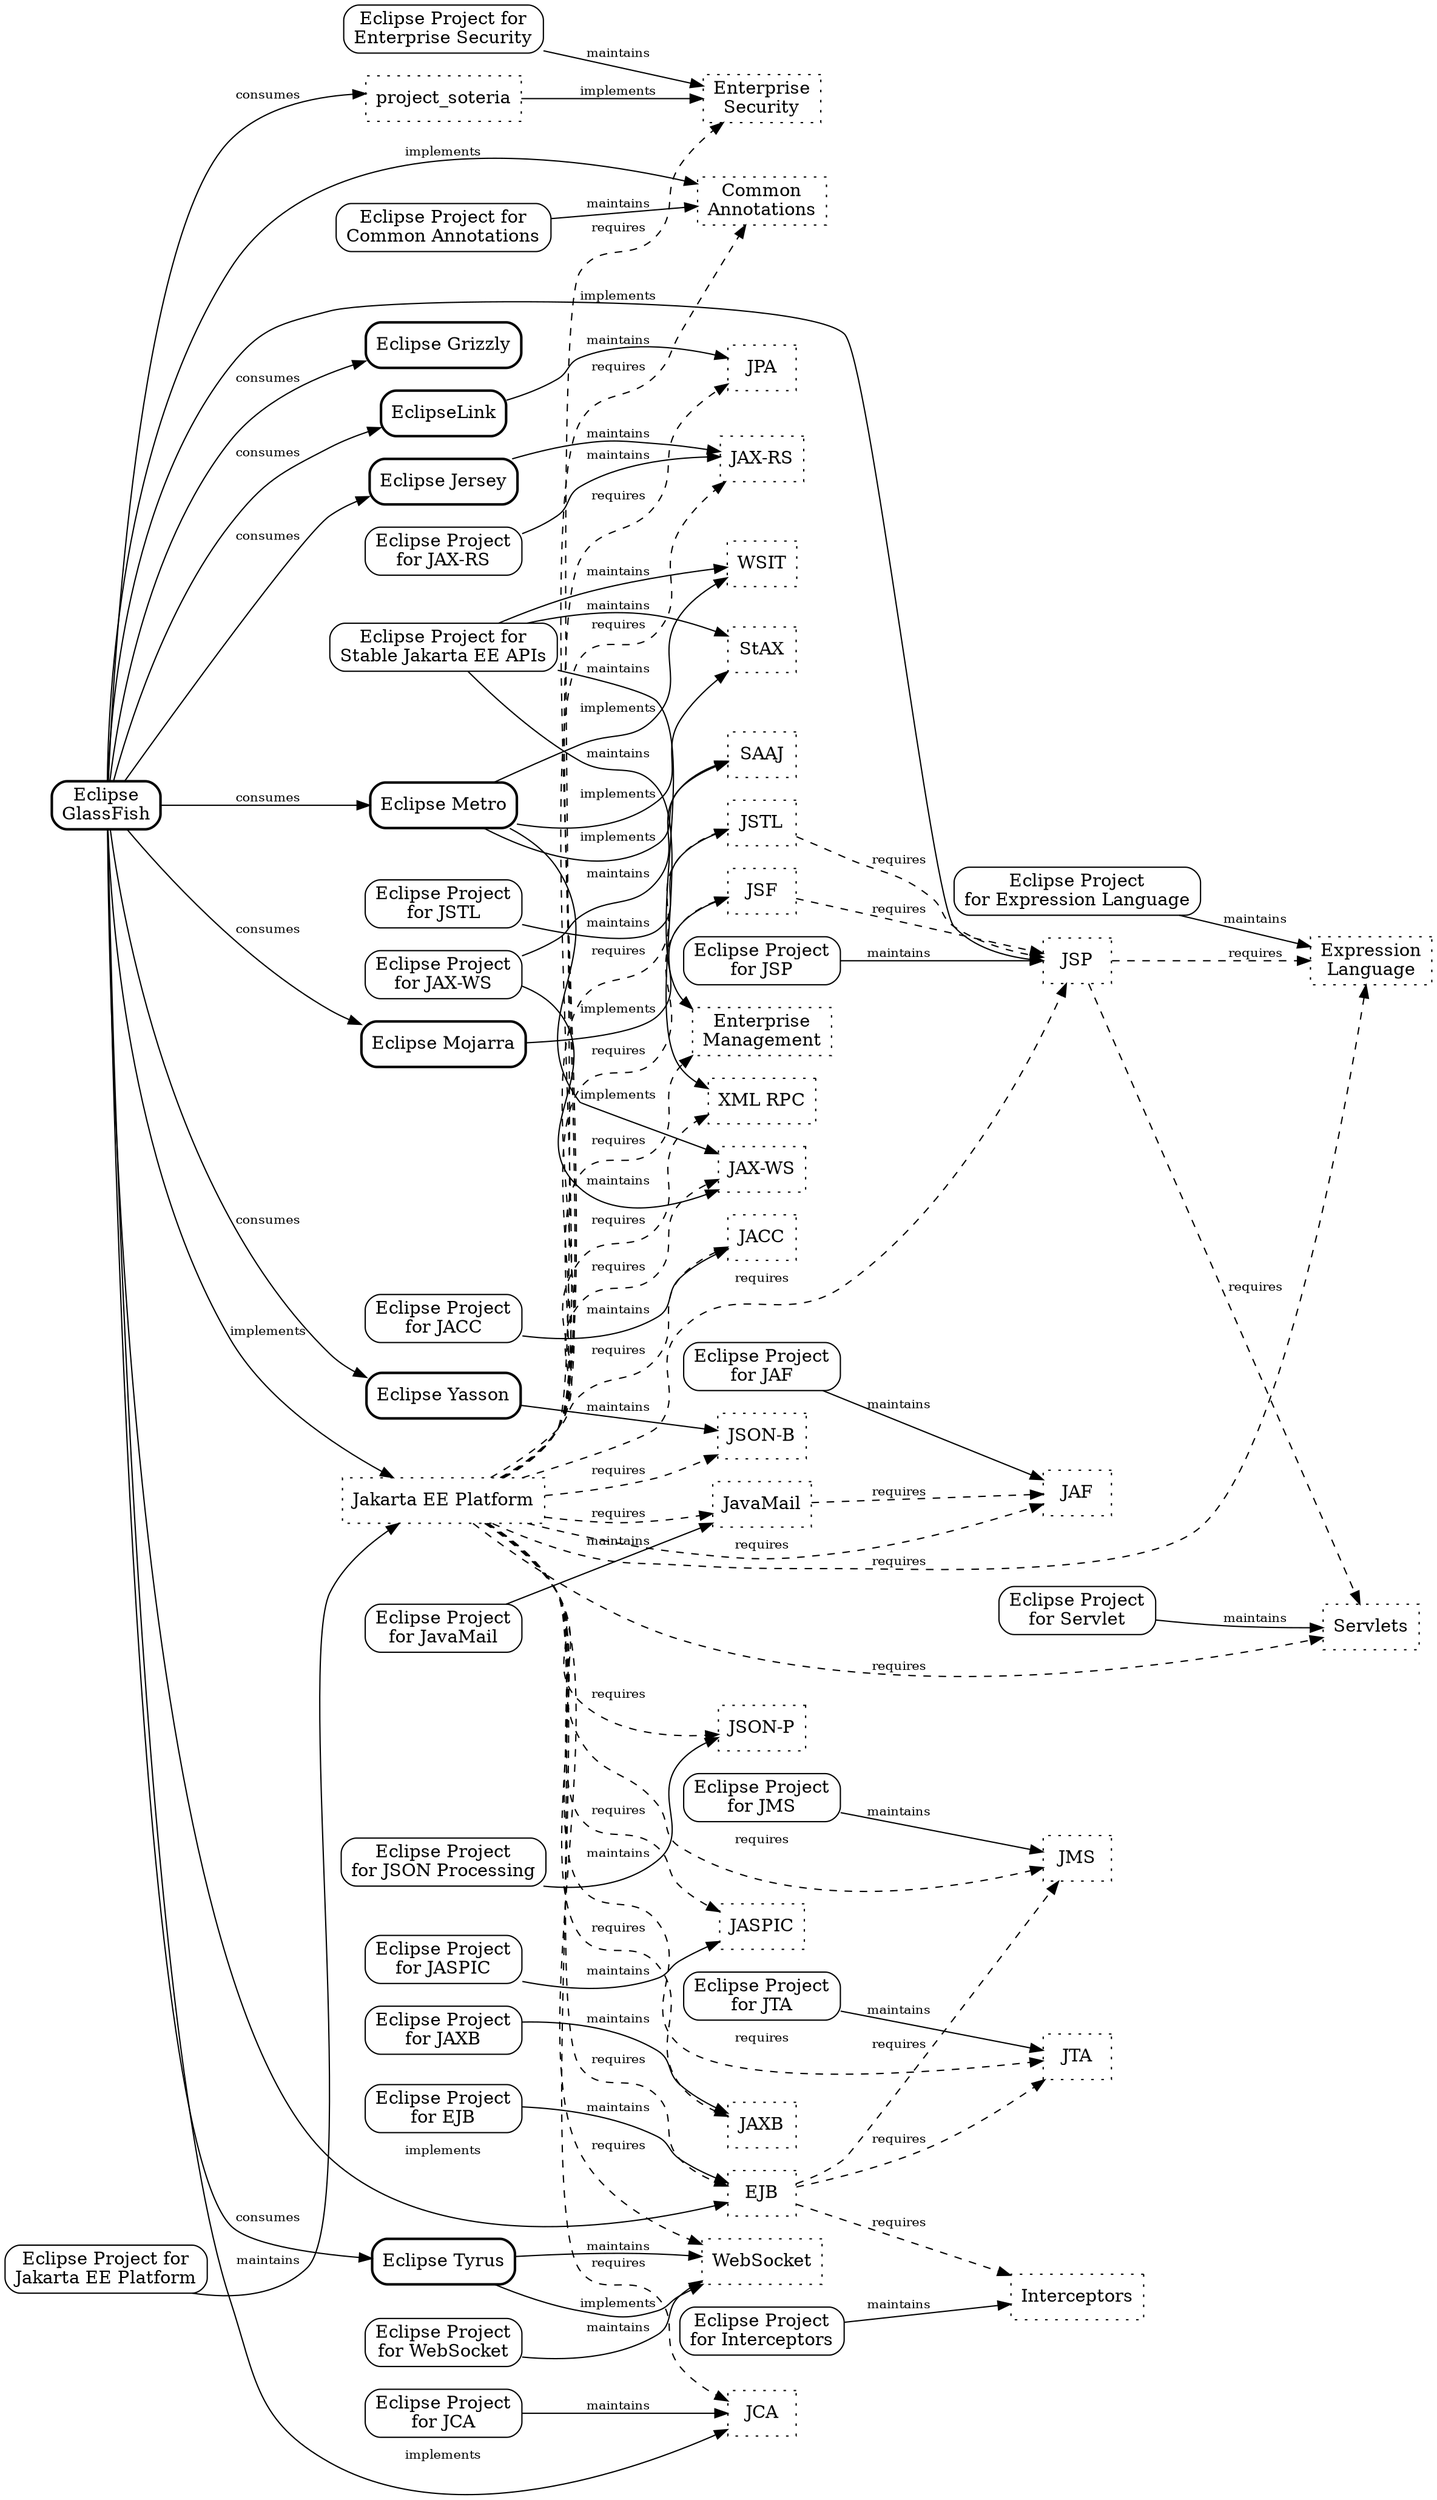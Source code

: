 /********************************************************************************
 * Copyright (c) 2018 Contributors to the Eclipse Foundation
 * 
 * See the NOTICE file(s) distributed with this work for additional
 * information regarding copyright ownership.
 * 
 * This program and the accompanying materials are made available under the
 * terms of the Eclipse Distribution License v. 1.0 which is available at
 * http://www.eclipse.org/org/documents/edl-v10.php.
 * 
 * SPDX-License-Identifier: BSD-3-Clause
 ********************************************************************************/

// This file defines a graph of the relationship between the
// EE4J Projects and the various specifications that make up
// Jakarta EE.
//
// Render using Graphviz.
// e.g. 
// > dot ee4j_dependencies.dot -Tsvg > dependencies.svg
//

digraph G {
	rankdir=LR;
	rank=same;

	// "Implementer" nodes.
	// Projects that provide implementations of the
	// specifications go here. All nodes that represent
	// projects are prefixed with "project_"
	node[ shape=box, style="rounded,bold" ]
	project_eclipselink[ label="EclipseLink" ];
	project_glassfish[ label="Eclipse\nGlassFish" ];
	project_grizzly[ label="Eclipse Grizzly" ];
	project_jersey[ label="Eclipse Jersey" ];
	project_metro[ label="Eclipse Metro" ];
	project_mojarra[ label="Eclipse Mojarra" ];
	project_tyrus[ label="Eclipse Tyrus" ];
	project_yasson[ label="Eclipse Yasson" ];

	// "Maintainer" nodes
	// A project is a maintainer when it is responsible
	// for maintaining a specification and API.
	node[ shape=box, style="rounded" ]
	project_platform[ label="Eclipse Project for\nJakarta EE Platform" ];

	project_ca[ label="Eclipse Project for\nCommon Annotations" ];
	project_ejb[ label="Eclipse Project\nfor EJB" ];
	project_el[ label="Eclipse Project\nfor Expression Language" ];
	project_es[ label="Eclipse Project for\nEnterprise Security" ];
	project_interceptors[ label="Eclipse Project\nfor Interceptors" ];
	project_jacc[label="Eclipse Project\nfor JACC"];
	project_jaf[ label="Eclipse Project\nfor JAF" ];
	project_javamail[ label="Eclipse Project\nfor JavaMail" ];
	project_jaspic[label="Eclipse Project\nfor JASPIC"]; 
	project_jca[ label="Eclipse Project\nfor JCA" ];
	project_jaxb[ label="Eclipse Project\nfor JAXB" ];
	project_jaxrs[ label="Eclipse Project\nfor JAX-RS" ];
	project_jaxws[ label="Eclipse Project\nfor JAX-WS" ];
	project_jms[ label="Eclipse Project\nfor JMS" ];
	project_jsonp[ label="Eclipse Project\nfor JSON Processing" ];
	project_jsp[ label="Eclipse Project\nfor JSP" ];
	project_jstl[ label="Eclipse Project\nfor JSTL" ];
	project_jta[ label="Eclipse Project\nfor JTA" ];
	project_servlet[ label="Eclipse Project\nfor Servlet" ];
	project_stable[ label="Eclipse Project for\nStable Jakarta EE APIs" ];
	project_websocket[ label="Eclipse Project\nfor WebSocket" ];

	// "Specification" nodes
	// Every specification gets a node. Specifications are
	// not projects. There is, at least in many cases, a
	// one-to-one relationship between projects and specifications
	// (e.g. "Eclipse Project for JPA" maintains the JPA specification),
	// But there are other relationships.
	node[ shape=box, style=dotted ];
	ca[ label="Common\nAnnotations" ];
	ejb[ label="EJB" ];
	el[ label="Expression\nLanguage" ];
	es[ label="Enterprise\nSecurity" ];
	interceptors[ label="Interceptors" ];
	jacc[label="JACC"];
	jaf[ label="JAF" ];
	javamail[ label="JavaMail" ];
	jaspic[label="JASPIC"]; 
	jaxws[ label="JAX-WS" ];
	jaxb[ label="JAXB" ];
	jaxrs[ label="JAX-RS" ];
	jakartaee[ label="Jakarta EE Platform" ];
	jca[ label="JCA" ];
	jms[ label="JMS" ];
	jpa[ label="JPA" ];
	jsonb[ label="JSON-B" ];
	jsonp[ label="JSON-P" ];
	jsf[ label="JSF" ];
	jsp[ label="JSP" ];
	jstl[ label="JSTL" ];
	jta[ label="JTA" ];
	management[ label="Enterprise\nManagement" ];
	servlet[ label="Servlets" ];
	websocket[ label="WebSocket" ];
	xmlrpc[ label="XML RPC" ];
	saaj[ label="SAAJ" ];
	wsit[ label="WSIT" ];
	stax[ label="StAX" ];

	edge[ fontsize=10 ];

	// References between specifications.
	// e.g. EJB requires Interceptors, JTA, ...
	edge[ label="requires", style="dashed" ];
	jakartaee -> ca;
	jakartaee -> ejb;
	jakartaee -> el;
	jakartaee -> es;
	jakartaee -> jacc;
	jakartaee -> jaf;
	jakartaee -> javamail;
	jakartaee -> jaspic;
	jakartaee -> jaxb;
	jakartaee -> jaxrs;
	jakartaee -> jaxws;
	jakartaee -> jca;
	jakartaee -> jms;
	jakartaee -> jpa;
	jakartaee -> jsonb;
	jakartaee -> jsonp;
	jakartaee -> jsf;
	jakartaee -> jsp;
	jakartaee -> jstl;
	jakartaee -> jta;
	jakartaee -> management;
	jakartaee -> servlet;
	jakartaee -> websocket;
	jakartaee -> xmlrpc;

	ejb -> interceptors;
	ejb -> jta;
	ejb -> jms;
	jsf -> jsp;
	jstl -> jsp;
	jsp -> servlet;
	jsp -> el;
	javamail -> jaf;

	// Relationships between reference implementations
	// and the specification that they implement.
	edge[ label="implements", style="solid" ];
	project_glassfish -> ca;
	project_glassfish -> jsp;
	project_glassfish -> jca;
	project_glassfish -> jakartaee;
	project_glassfish -> ejb;
	project_mojarra -> jsf;
	project_metro -> jaxws;
	project_metro -> saaj;
	project_metro -> wsit;
	project_metro -> stax;
	project_soteria -> es;
	project_tyrus -> websocket;

	// Relationships between projects and the specs
	// that they maintain
	edge[ label="maintains" ]
	project_platform -> jakartaee;
	project_ca -> ca;
	project_eclipselink -> jpa;
	project_ejb -> ejb;
	project_el -> el;
	project_es -> es;
	project_interceptors -> interceptors;
	project_jacc -> jacc;
	project_jaf -> jaf;
	project_javamail -> javamail;
	project_jaspic -> jaspic;
	project_jaxb -> jaxb;
	project_jaxrs -> jaxrs;
	project_jaxws -> jaxws;
	project_jaxws -> saaj;
	project_jca -> jca;
	project_jersey -> jaxrs;
	project_jms -> jms;
	project_jsonp -> jsonp;
	project_jsp -> jsp;
	project_jstl -> jstl;
	project_jta -> jta;
	project_servlet -> servlet;
	project_stable -> management;
	project_stable -> xmlrpc;
	project_stable -> wsit;
	project_stable -> stax;
	project_tyrus -> websocket;
	project_websocket -> websocket;
	project_yasson -> jsonb;

	// Straight up consumption. One RI project consumes
	// the RI from another project.
	edge[ label="consumes" ];
	project_glassfish -> project_eclipselink;
	project_glassfish -> project_jersey;
	project_glassfish -> project_grizzly;
	project_glassfish -> project_metro;
	project_glassfish -> project_mojarra;
	project_glassfish -> project_soteria;
	project_glassfish -> project_tyrus;
	project_glassfish -> project_yasson;
}

